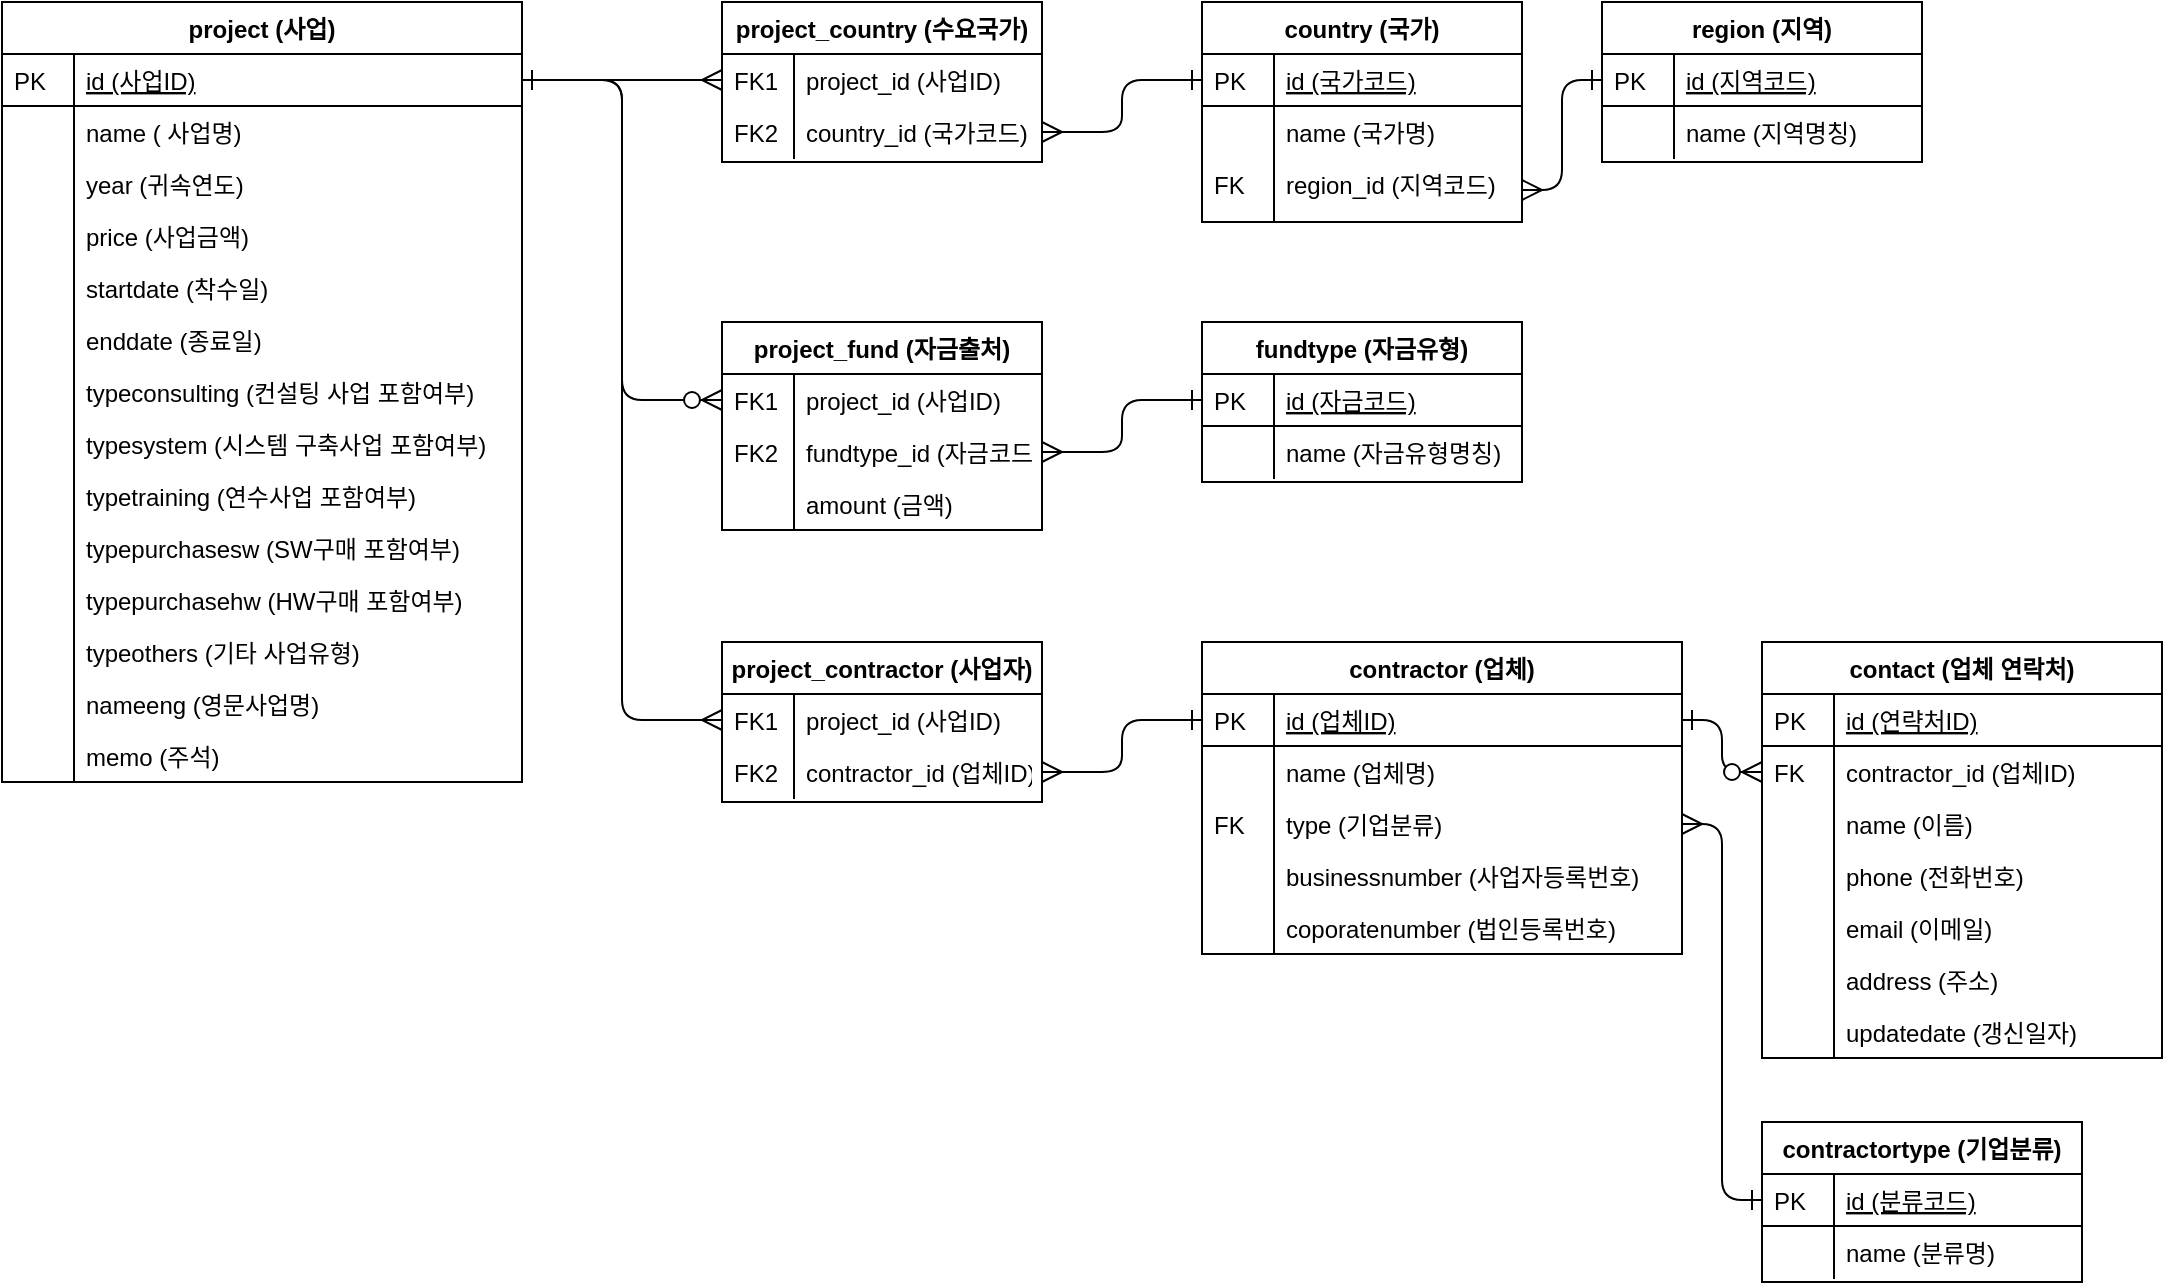 <mxfile version="13.6.6" type="device"><diagram id="C5RBs43oDa-KdzZeNtuy" name="Page-1"><mxGraphModel dx="1293" dy="802" grid="1" gridSize="10" guides="1" tooltips="1" connect="1" arrows="1" fold="1" page="1" pageScale="1" pageWidth="1169" pageHeight="827" math="0" shadow="0"><root><mxCell id="WIyWlLk6GJQsqaUBKTNV-0"/><mxCell id="WIyWlLk6GJQsqaUBKTNV-1" parent="WIyWlLk6GJQsqaUBKTNV-0"/><mxCell id="zkfFHV4jXpPFQw0GAbJ--63" value="" style="edgeStyle=orthogonalEdgeStyle;endArrow=ERmany;startArrow=ERone;shadow=0;strokeWidth=1;endSize=8;startSize=8;startFill=0;endFill=0;" parent="WIyWlLk6GJQsqaUBKTNV-1" source="zkfFHV4jXpPFQw0GAbJ--52" target="zkfFHV4jXpPFQw0GAbJ--57" edge="1"><mxGeometry width="100" height="100" relative="1" as="geometry"><mxPoint x="310" y="310" as="sourcePoint"/><mxPoint x="410" y="210" as="targetPoint"/></mxGeometry></mxCell><mxCell id="zkfFHV4jXpPFQw0GAbJ--71" value="" style="edgeStyle=orthogonalEdgeStyle;endArrow=ERmany;startArrow=ERone;shadow=0;strokeWidth=1;endSize=8;startSize=8;exitX=0;exitY=0.5;exitDx=0;exitDy=0;entryX=1;entryY=0.5;entryDx=0;entryDy=0;startFill=0;endFill=0;" parent="WIyWlLk6GJQsqaUBKTNV-1" source="zkfFHV4jXpPFQw0GAbJ--65" target="zkfFHV4jXpPFQw0GAbJ--59" edge="1"><mxGeometry width="100" height="100" relative="1" as="geometry"><mxPoint x="450" y="502" as="sourcePoint"/><mxPoint x="700" y="470" as="targetPoint"/><Array as="points"/></mxGeometry></mxCell><mxCell id="sFzoKshR8-w9YXXBHf_1-52" value="" style="edgeStyle=orthogonalEdgeStyle;endArrow=ERmany;startArrow=ERone;shadow=0;strokeWidth=1;endSize=8;startSize=8;exitX=0;exitY=0.5;exitDx=0;exitDy=0;entryX=1;entryY=0.5;entryDx=0;entryDy=0;startFill=0;endFill=0;" parent="WIyWlLk6GJQsqaUBKTNV-1" source="sFzoKshR8-w9YXXBHf_1-42" target="zkfFHV4jXpPFQw0GAbJ--69" edge="1"><mxGeometry width="100" height="100" relative="1" as="geometry"><mxPoint x="1080" y="510" as="sourcePoint"/><mxPoint x="1000" y="536" as="targetPoint"/><Array as="points"/></mxGeometry></mxCell><mxCell id="sFzoKshR8-w9YXXBHf_1-73" value="" style="edgeStyle=orthogonalEdgeStyle;endArrow=ERzeroToMany;startArrow=ERone;shadow=0;strokeWidth=1;endSize=8;startSize=8;entryX=0;entryY=0.5;entryDx=0;entryDy=0;startFill=0;" parent="WIyWlLk6GJQsqaUBKTNV-1" source="zkfFHV4jXpPFQw0GAbJ--65" target="sFzoKshR8-w9YXXBHf_1-56" edge="1"><mxGeometry width="100" height="100" relative="1" as="geometry"><mxPoint x="970" y="689" as="sourcePoint"/><mxPoint x="890" y="461" as="targetPoint"/><Array as="points"/></mxGeometry></mxCell><mxCell id="sFzoKshR8-w9YXXBHf_1-90" value="" style="edgeStyle=orthogonalEdgeStyle;endArrow=ERmany;startArrow=ERone;shadow=0;strokeWidth=1;endSize=8;startSize=8;exitX=1;exitY=0.5;exitDx=0;exitDy=0;entryX=0;entryY=0.5;entryDx=0;entryDy=0;endFill=0;startFill=0;" parent="WIyWlLk6GJQsqaUBKTNV-1" source="zkfFHV4jXpPFQw0GAbJ--52" target="sFzoKshR8-w9YXXBHf_1-75" edge="1"><mxGeometry width="100" height="100" relative="1" as="geometry"><mxPoint x="310" y="89" as="sourcePoint"/><mxPoint x="370" y="130" as="targetPoint"/></mxGeometry></mxCell><mxCell id="sFzoKshR8-w9YXXBHf_1-91" value="" style="edgeStyle=orthogonalEdgeStyle;endArrow=ERzeroToMany;startArrow=ERone;shadow=0;strokeWidth=1;endSize=8;startSize=8;exitX=1;exitY=0.5;exitDx=0;exitDy=0;entryX=0;entryY=0.5;entryDx=0;entryDy=0;startFill=0;" parent="WIyWlLk6GJQsqaUBKTNV-1" source="zkfFHV4jXpPFQw0GAbJ--52" target="sFzoKshR8-w9YXXBHf_1-80" edge="1"><mxGeometry width="100" height="100" relative="1" as="geometry"><mxPoint x="310" y="89" as="sourcePoint"/><mxPoint x="370" y="209" as="targetPoint"/></mxGeometry></mxCell><mxCell id="sFzoKshR8-w9YXXBHf_1-114" value="" style="edgeStyle=orthogonalEdgeStyle;endArrow=ERmany;startArrow=ERone;shadow=0;strokeWidth=1;endSize=8;startSize=8;exitX=0;exitY=0.5;exitDx=0;exitDy=0;entryX=1;entryY=0.5;entryDx=0;entryDy=0;startFill=0;endFill=0;" parent="WIyWlLk6GJQsqaUBKTNV-1" source="sFzoKshR8-w9YXXBHf_1-110" target="sFzoKshR8-w9YXXBHf_1-107" edge="1"><mxGeometry width="100" height="100" relative="1" as="geometry"><mxPoint x="970" y="-31" as="sourcePoint"/><mxPoint x="890" y="-259" as="targetPoint"/><Array as="points"/></mxGeometry></mxCell><mxCell id="sFzoKshR8-w9YXXBHf_1-115" value="" style="edgeStyle=orthogonalEdgeStyle;endArrow=ERmany;startArrow=ERone;shadow=0;strokeWidth=1;endSize=8;startSize=8;entryX=1;entryY=0.5;entryDx=0;entryDy=0;endFill=0;startFill=0;" parent="WIyWlLk6GJQsqaUBKTNV-1" source="sFzoKshR8-w9YXXBHf_1-93" target="sFzoKshR8-w9YXXBHf_1-77" edge="1"><mxGeometry width="100" height="100" relative="1" as="geometry"><mxPoint x="930" y="79" as="sourcePoint"/><mxPoint x="810" y="-59" as="targetPoint"/><Array as="points"/></mxGeometry></mxCell><mxCell id="sFzoKshR8-w9YXXBHf_1-116" value="" style="edgeStyle=orthogonalEdgeStyle;endArrow=ERmany;startArrow=ERone;shadow=0;strokeWidth=1;endSize=8;startSize=8;entryX=1;entryY=0.5;entryDx=0;entryDy=0;exitX=0;exitY=0.5;exitDx=0;exitDy=0;startFill=0;endFill=0;" parent="WIyWlLk6GJQsqaUBKTNV-1" source="sFzoKshR8-w9YXXBHf_1-103" target="sFzoKshR8-w9YXXBHf_1-82" edge="1"><mxGeometry width="100" height="100" relative="1" as="geometry"><mxPoint x="650" y="-111" as="sourcePoint"/><mxPoint x="570" y="-85" as="targetPoint"/><Array as="points"/></mxGeometry></mxCell><mxCell id="zkfFHV4jXpPFQw0GAbJ--51" value="project (사업)" style="swimlane;fontStyle=1;childLayout=stackLayout;horizontal=1;startSize=26;horizontalStack=0;resizeParent=1;resizeLast=0;collapsible=1;marginBottom=0;rounded=0;shadow=0;strokeWidth=1;" parent="WIyWlLk6GJQsqaUBKTNV-1" vertex="1"><mxGeometry x="40" y="40" width="260" height="390" as="geometry"><mxRectangle x="20" y="80" width="160" height="26" as="alternateBounds"/></mxGeometry></mxCell><mxCell id="zkfFHV4jXpPFQw0GAbJ--52" value="id (사업ID)" style="shape=partialRectangle;top=0;left=0;right=0;bottom=1;align=left;verticalAlign=top;fillColor=none;spacingLeft=40;spacingRight=4;overflow=hidden;rotatable=0;points=[[0,0.5],[1,0.5]];portConstraint=eastwest;dropTarget=0;rounded=0;shadow=0;strokeWidth=1;fontStyle=4" parent="zkfFHV4jXpPFQw0GAbJ--51" vertex="1"><mxGeometry y="26" width="260" height="26" as="geometry"/></mxCell><mxCell id="zkfFHV4jXpPFQw0GAbJ--53" value="PK" style="shape=partialRectangle;top=0;left=0;bottom=0;fillColor=none;align=left;verticalAlign=top;spacingLeft=4;spacingRight=4;overflow=hidden;rotatable=0;points=[];portConstraint=eastwest;part=1;" parent="zkfFHV4jXpPFQw0GAbJ--52" vertex="1" connectable="0"><mxGeometry width="36" height="26" as="geometry"/></mxCell><mxCell id="zkfFHV4jXpPFQw0GAbJ--54" value="name ( 사업명)" style="shape=partialRectangle;top=0;left=0;right=0;bottom=0;align=left;verticalAlign=top;fillColor=none;spacingLeft=40;spacingRight=4;overflow=hidden;rotatable=0;points=[[0,0.5],[1,0.5]];portConstraint=eastwest;dropTarget=0;rounded=0;shadow=0;strokeWidth=1;" parent="zkfFHV4jXpPFQw0GAbJ--51" vertex="1"><mxGeometry y="52" width="260" height="26" as="geometry"/></mxCell><mxCell id="zkfFHV4jXpPFQw0GAbJ--55" value="" style="shape=partialRectangle;top=0;left=0;bottom=0;fillColor=none;align=left;verticalAlign=top;spacingLeft=4;spacingRight=4;overflow=hidden;rotatable=0;points=[];portConstraint=eastwest;part=1;" parent="zkfFHV4jXpPFQw0GAbJ--54" vertex="1" connectable="0"><mxGeometry width="36" height="26" as="geometry"/></mxCell><mxCell id="sFzoKshR8-w9YXXBHf_1-0" value="year (귀속연도)" style="shape=partialRectangle;top=0;left=0;right=0;bottom=0;align=left;verticalAlign=top;fillColor=none;spacingLeft=40;spacingRight=4;overflow=hidden;rotatable=0;points=[[0,0.5],[1,0.5]];portConstraint=eastwest;dropTarget=0;rounded=0;shadow=0;strokeWidth=1;" parent="zkfFHV4jXpPFQw0GAbJ--51" vertex="1"><mxGeometry y="78" width="260" height="26" as="geometry"/></mxCell><mxCell id="sFzoKshR8-w9YXXBHf_1-1" value="" style="shape=partialRectangle;top=0;left=0;bottom=0;fillColor=none;align=left;verticalAlign=top;spacingLeft=4;spacingRight=4;overflow=hidden;rotatable=0;points=[];portConstraint=eastwest;part=1;" parent="sFzoKshR8-w9YXXBHf_1-0" vertex="1" connectable="0"><mxGeometry width="36" height="26" as="geometry"/></mxCell><mxCell id="sFzoKshR8-w9YXXBHf_1-10" value="price (사업금액)" style="shape=partialRectangle;top=0;left=0;right=0;bottom=0;align=left;verticalAlign=top;fillColor=none;spacingLeft=40;spacingRight=4;overflow=hidden;rotatable=0;points=[[0,0.5],[1,0.5]];portConstraint=eastwest;dropTarget=0;rounded=0;shadow=0;strokeWidth=1;" parent="zkfFHV4jXpPFQw0GAbJ--51" vertex="1"><mxGeometry y="104" width="260" height="26" as="geometry"/></mxCell><mxCell id="sFzoKshR8-w9YXXBHf_1-11" value="" style="shape=partialRectangle;top=0;left=0;bottom=0;fillColor=none;align=left;verticalAlign=top;spacingLeft=4;spacingRight=4;overflow=hidden;rotatable=0;points=[];portConstraint=eastwest;part=1;" parent="sFzoKshR8-w9YXXBHf_1-10" vertex="1" connectable="0"><mxGeometry width="36" height="26" as="geometry"/></mxCell><mxCell id="sFzoKshR8-w9YXXBHf_1-8" value="startdate (착수일)" style="shape=partialRectangle;top=0;left=0;right=0;bottom=0;align=left;verticalAlign=top;fillColor=none;spacingLeft=40;spacingRight=4;overflow=hidden;rotatable=0;points=[[0,0.5],[1,0.5]];portConstraint=eastwest;dropTarget=0;rounded=0;shadow=0;strokeWidth=1;" parent="zkfFHV4jXpPFQw0GAbJ--51" vertex="1"><mxGeometry y="130" width="260" height="26" as="geometry"/></mxCell><mxCell id="sFzoKshR8-w9YXXBHf_1-9" value="" style="shape=partialRectangle;top=0;left=0;bottom=0;fillColor=none;align=left;verticalAlign=top;spacingLeft=4;spacingRight=4;overflow=hidden;rotatable=0;points=[];portConstraint=eastwest;part=1;" parent="sFzoKshR8-w9YXXBHf_1-8" vertex="1" connectable="0"><mxGeometry width="36" height="26" as="geometry"/></mxCell><mxCell id="sFzoKshR8-w9YXXBHf_1-12" value="enddate (종료일)" style="shape=partialRectangle;top=0;left=0;right=0;bottom=0;align=left;verticalAlign=top;fillColor=none;spacingLeft=40;spacingRight=4;overflow=hidden;rotatable=0;points=[[0,0.5],[1,0.5]];portConstraint=eastwest;dropTarget=0;rounded=0;shadow=0;strokeWidth=1;" parent="zkfFHV4jXpPFQw0GAbJ--51" vertex="1"><mxGeometry y="156" width="260" height="26" as="geometry"/></mxCell><mxCell id="sFzoKshR8-w9YXXBHf_1-13" value="" style="shape=partialRectangle;top=0;left=0;bottom=0;fillColor=none;align=left;verticalAlign=top;spacingLeft=4;spacingRight=4;overflow=hidden;rotatable=0;points=[];portConstraint=eastwest;part=1;" parent="sFzoKshR8-w9YXXBHf_1-12" vertex="1" connectable="0"><mxGeometry width="36" height="26" as="geometry"/></mxCell><mxCell id="sFzoKshR8-w9YXXBHf_1-28" value="typeconsulting (컨설팅 사업 포함여부)" style="shape=partialRectangle;top=0;left=0;right=0;bottom=0;align=left;verticalAlign=top;fillColor=none;spacingLeft=40;spacingRight=4;overflow=hidden;rotatable=0;points=[[0,0.5],[1,0.5]];portConstraint=eastwest;dropTarget=0;rounded=0;shadow=0;strokeWidth=1;" parent="zkfFHV4jXpPFQw0GAbJ--51" vertex="1"><mxGeometry y="182" width="260" height="26" as="geometry"/></mxCell><mxCell id="sFzoKshR8-w9YXXBHf_1-29" value="" style="shape=partialRectangle;top=0;left=0;bottom=0;fillColor=none;align=left;verticalAlign=top;spacingLeft=4;spacingRight=4;overflow=hidden;rotatable=0;points=[];portConstraint=eastwest;part=1;" parent="sFzoKshR8-w9YXXBHf_1-28" vertex="1" connectable="0"><mxGeometry width="36" height="26" as="geometry"/></mxCell><mxCell id="sFzoKshR8-w9YXXBHf_1-26" value="typesystem (시스템 구축사업 포함여부)" style="shape=partialRectangle;top=0;left=0;right=0;bottom=0;align=left;verticalAlign=top;fillColor=none;spacingLeft=40;spacingRight=4;overflow=hidden;rotatable=0;points=[[0,0.5],[1,0.5]];portConstraint=eastwest;dropTarget=0;rounded=0;shadow=0;strokeWidth=1;" parent="zkfFHV4jXpPFQw0GAbJ--51" vertex="1"><mxGeometry y="208" width="260" height="26" as="geometry"/></mxCell><mxCell id="sFzoKshR8-w9YXXBHf_1-27" value="" style="shape=partialRectangle;top=0;left=0;bottom=0;fillColor=none;align=left;verticalAlign=top;spacingLeft=4;spacingRight=4;overflow=hidden;rotatable=0;points=[];portConstraint=eastwest;part=1;" parent="sFzoKshR8-w9YXXBHf_1-26" vertex="1" connectable="0"><mxGeometry width="36" height="26" as="geometry"/></mxCell><mxCell id="sFzoKshR8-w9YXXBHf_1-24" value="typetraining (연수사업 포함여부)" style="shape=partialRectangle;top=0;left=0;right=0;bottom=0;align=left;verticalAlign=top;fillColor=none;spacingLeft=40;spacingRight=4;overflow=hidden;rotatable=0;points=[[0,0.5],[1,0.5]];portConstraint=eastwest;dropTarget=0;rounded=0;shadow=0;strokeWidth=1;" parent="zkfFHV4jXpPFQw0GAbJ--51" vertex="1"><mxGeometry y="234" width="260" height="26" as="geometry"/></mxCell><mxCell id="sFzoKshR8-w9YXXBHf_1-25" value="" style="shape=partialRectangle;top=0;left=0;bottom=0;fillColor=none;align=left;verticalAlign=top;spacingLeft=4;spacingRight=4;overflow=hidden;rotatable=0;points=[];portConstraint=eastwest;part=1;" parent="sFzoKshR8-w9YXXBHf_1-24" vertex="1" connectable="0"><mxGeometry width="36" height="26" as="geometry"/></mxCell><mxCell id="sFzoKshR8-w9YXXBHf_1-22" value="typepurchasesw (SW구매 포함여부)&#10;" style="shape=partialRectangle;top=0;left=0;right=0;bottom=0;align=left;verticalAlign=top;fillColor=none;spacingLeft=40;spacingRight=4;overflow=hidden;rotatable=0;points=[[0,0.5],[1,0.5]];portConstraint=eastwest;dropTarget=0;rounded=0;shadow=0;strokeWidth=1;" parent="zkfFHV4jXpPFQw0GAbJ--51" vertex="1"><mxGeometry y="260" width="260" height="26" as="geometry"/></mxCell><mxCell id="sFzoKshR8-w9YXXBHf_1-23" value="" style="shape=partialRectangle;top=0;left=0;bottom=0;fillColor=none;align=left;verticalAlign=top;spacingLeft=4;spacingRight=4;overflow=hidden;rotatable=0;points=[];portConstraint=eastwest;part=1;" parent="sFzoKshR8-w9YXXBHf_1-22" vertex="1" connectable="0"><mxGeometry width="36" height="26" as="geometry"/></mxCell><mxCell id="0VieXIQZoaSgiGcps6c1-2" value="typepurchasehw (HW구매 포함여부)" style="shape=partialRectangle;top=0;left=0;right=0;bottom=0;align=left;verticalAlign=top;fillColor=none;spacingLeft=40;spacingRight=4;overflow=hidden;rotatable=0;points=[[0,0.5],[1,0.5]];portConstraint=eastwest;dropTarget=0;rounded=0;shadow=0;strokeWidth=1;" parent="zkfFHV4jXpPFQw0GAbJ--51" vertex="1"><mxGeometry y="286" width="260" height="26" as="geometry"/></mxCell><mxCell id="0VieXIQZoaSgiGcps6c1-3" value="" style="shape=partialRectangle;top=0;left=0;bottom=0;fillColor=none;align=left;verticalAlign=top;spacingLeft=4;spacingRight=4;overflow=hidden;rotatable=0;points=[];portConstraint=eastwest;part=1;" parent="0VieXIQZoaSgiGcps6c1-2" vertex="1" connectable="0"><mxGeometry width="36" height="26" as="geometry"/></mxCell><mxCell id="sFzoKshR8-w9YXXBHf_1-20" value="typeothers (기타 사업유형)" style="shape=partialRectangle;top=0;left=0;right=0;bottom=0;align=left;verticalAlign=top;fillColor=none;spacingLeft=40;spacingRight=4;overflow=hidden;rotatable=0;points=[[0,0.5],[1,0.5]];portConstraint=eastwest;dropTarget=0;rounded=0;shadow=0;strokeWidth=1;" parent="zkfFHV4jXpPFQw0GAbJ--51" vertex="1"><mxGeometry y="312" width="260" height="26" as="geometry"/></mxCell><mxCell id="sFzoKshR8-w9YXXBHf_1-21" value="" style="shape=partialRectangle;top=0;left=0;bottom=0;fillColor=none;align=left;verticalAlign=top;spacingLeft=4;spacingRight=4;overflow=hidden;rotatable=0;points=[];portConstraint=eastwest;part=1;" parent="sFzoKshR8-w9YXXBHf_1-20" vertex="1" connectable="0"><mxGeometry width="36" height="26" as="geometry"/></mxCell><mxCell id="sFzoKshR8-w9YXXBHf_1-31" value="nameeng (영문사업명)" style="shape=partialRectangle;top=0;left=0;right=0;bottom=0;align=left;verticalAlign=top;fillColor=none;spacingLeft=40;spacingRight=4;overflow=hidden;rotatable=0;points=[[0,0.5],[1,0.5]];portConstraint=eastwest;dropTarget=0;rounded=0;shadow=0;strokeWidth=1;" parent="zkfFHV4jXpPFQw0GAbJ--51" vertex="1"><mxGeometry y="338" width="260" height="26" as="geometry"/></mxCell><mxCell id="sFzoKshR8-w9YXXBHf_1-32" value="" style="shape=partialRectangle;top=0;left=0;bottom=0;fillColor=none;align=left;verticalAlign=top;spacingLeft=4;spacingRight=4;overflow=hidden;rotatable=0;points=[];portConstraint=eastwest;part=1;" parent="sFzoKshR8-w9YXXBHf_1-31" vertex="1" connectable="0"><mxGeometry width="36" height="26" as="geometry"/></mxCell><mxCell id="JxfXIfUgLM7p2g_E_Hut-0" value="memo (주석)" style="shape=partialRectangle;top=0;left=0;right=0;bottom=0;align=left;verticalAlign=top;fillColor=none;spacingLeft=40;spacingRight=4;overflow=hidden;rotatable=0;points=[[0,0.5],[1,0.5]];portConstraint=eastwest;dropTarget=0;rounded=0;shadow=0;strokeWidth=1;" parent="zkfFHV4jXpPFQw0GAbJ--51" vertex="1"><mxGeometry y="364" width="260" height="26" as="geometry"/></mxCell><mxCell id="JxfXIfUgLM7p2g_E_Hut-1" value="" style="shape=partialRectangle;top=0;left=0;bottom=0;fillColor=none;align=left;verticalAlign=top;spacingLeft=4;spacingRight=4;overflow=hidden;rotatable=0;points=[];portConstraint=eastwest;part=1;" parent="JxfXIfUgLM7p2g_E_Hut-0" vertex="1" connectable="0"><mxGeometry width="36" height="26" as="geometry"/></mxCell><mxCell id="sFzoKshR8-w9YXXBHf_1-74" value="project_country (수요국가)" style="swimlane;fontStyle=1;childLayout=stackLayout;horizontal=1;startSize=26;horizontalStack=0;resizeParent=1;resizeLast=0;collapsible=1;marginBottom=0;rounded=0;shadow=0;strokeWidth=1;" parent="WIyWlLk6GJQsqaUBKTNV-1" vertex="1"><mxGeometry x="400" y="40" width="160" height="80" as="geometry"><mxRectangle x="260" y="80" width="160" height="26" as="alternateBounds"/></mxGeometry></mxCell><mxCell id="sFzoKshR8-w9YXXBHf_1-75" value="project_id (사업ID)&#10;" style="shape=partialRectangle;top=0;left=0;right=0;bottom=1;align=left;verticalAlign=top;fillColor=none;spacingLeft=40;spacingRight=4;overflow=hidden;rotatable=0;points=[[0,0.5],[1,0.5]];portConstraint=eastwest;dropTarget=0;rounded=0;shadow=0;strokeWidth=1;fontStyle=0;strokeColor=none;" parent="sFzoKshR8-w9YXXBHf_1-74" vertex="1"><mxGeometry y="26" width="160" height="26" as="geometry"/></mxCell><mxCell id="sFzoKshR8-w9YXXBHf_1-76" value="FK1" style="shape=partialRectangle;top=0;left=0;bottom=0;fillColor=none;align=left;verticalAlign=top;spacingLeft=4;spacingRight=4;overflow=hidden;rotatable=0;points=[];portConstraint=eastwest;part=1;" parent="sFzoKshR8-w9YXXBHf_1-75" vertex="1" connectable="0"><mxGeometry width="36" height="26" as="geometry"/></mxCell><mxCell id="sFzoKshR8-w9YXXBHf_1-77" value="country_id (국가코드)" style="shape=partialRectangle;top=0;left=0;right=0;bottom=0;align=left;verticalAlign=top;fillColor=none;spacingLeft=40;spacingRight=4;overflow=hidden;rotatable=0;points=[[0,0.5],[1,0.5]];portConstraint=eastwest;dropTarget=0;rounded=0;shadow=0;strokeWidth=1;" parent="sFzoKshR8-w9YXXBHf_1-74" vertex="1"><mxGeometry y="52" width="160" height="26" as="geometry"/></mxCell><mxCell id="sFzoKshR8-w9YXXBHf_1-78" value="FK2" style="shape=partialRectangle;top=0;left=0;bottom=0;fillColor=none;align=left;verticalAlign=top;spacingLeft=4;spacingRight=4;overflow=hidden;rotatable=0;points=[];portConstraint=eastwest;part=1;" parent="sFzoKshR8-w9YXXBHf_1-77" vertex="1" connectable="0"><mxGeometry width="36" height="26" as="geometry"/></mxCell><mxCell id="sFzoKshR8-w9YXXBHf_1-92" value="country (국가)" style="swimlane;fontStyle=1;childLayout=stackLayout;horizontal=1;startSize=26;horizontalStack=0;resizeParent=1;resizeLast=0;collapsible=1;marginBottom=0;rounded=0;shadow=0;strokeWidth=1;" parent="WIyWlLk6GJQsqaUBKTNV-1" vertex="1"><mxGeometry x="640" y="40" width="160" height="110" as="geometry"><mxRectangle x="260" y="270" width="160" height="26" as="alternateBounds"/></mxGeometry></mxCell><mxCell id="sFzoKshR8-w9YXXBHf_1-93" value="id (국가코드)" style="shape=partialRectangle;top=0;left=0;right=0;bottom=1;align=left;verticalAlign=top;fillColor=none;spacingLeft=40;spacingRight=4;overflow=hidden;rotatable=0;points=[[0,0.5],[1,0.5]];portConstraint=eastwest;dropTarget=0;rounded=0;shadow=0;strokeWidth=1;fontStyle=4" parent="sFzoKshR8-w9YXXBHf_1-92" vertex="1"><mxGeometry y="26" width="160" height="26" as="geometry"/></mxCell><mxCell id="sFzoKshR8-w9YXXBHf_1-94" value="PK" style="shape=partialRectangle;top=0;left=0;bottom=0;fillColor=none;align=left;verticalAlign=top;spacingLeft=4;spacingRight=4;overflow=hidden;rotatable=0;points=[];portConstraint=eastwest;part=1;" parent="sFzoKshR8-w9YXXBHf_1-93" vertex="1" connectable="0"><mxGeometry width="36" height="26" as="geometry"/></mxCell><mxCell id="sFzoKshR8-w9YXXBHf_1-95" value="name (국가명)" style="shape=partialRectangle;top=0;left=0;right=0;bottom=0;align=left;verticalAlign=top;fillColor=none;spacingLeft=40;spacingRight=4;overflow=hidden;rotatable=0;points=[[0,0.5],[1,0.5]];portConstraint=eastwest;dropTarget=0;rounded=0;shadow=0;strokeWidth=1;" parent="sFzoKshR8-w9YXXBHf_1-92" vertex="1"><mxGeometry y="52" width="160" height="26" as="geometry"/></mxCell><mxCell id="sFzoKshR8-w9YXXBHf_1-96" value="" style="shape=partialRectangle;top=0;left=0;bottom=0;fillColor=none;align=left;verticalAlign=top;spacingLeft=4;spacingRight=4;overflow=hidden;rotatable=0;points=[];portConstraint=eastwest;part=1;" parent="sFzoKshR8-w9YXXBHf_1-95" vertex="1" connectable="0"><mxGeometry width="36" height="26" as="geometry"/></mxCell><mxCell id="sFzoKshR8-w9YXXBHf_1-107" value="region_id (지역코드)" style="shape=partialRectangle;top=0;left=0;right=0;bottom=0;align=left;verticalAlign=top;fillColor=none;spacingLeft=40;spacingRight=4;overflow=hidden;rotatable=0;points=[[0,0.5],[1,0.5]];portConstraint=eastwest;dropTarget=0;rounded=0;shadow=0;strokeWidth=1;" parent="sFzoKshR8-w9YXXBHf_1-92" vertex="1"><mxGeometry y="78" width="160" height="32" as="geometry"/></mxCell><mxCell id="sFzoKshR8-w9YXXBHf_1-108" value="FK" style="shape=partialRectangle;top=0;left=0;bottom=0;fillColor=none;align=left;verticalAlign=top;spacingLeft=4;spacingRight=4;overflow=hidden;rotatable=0;points=[];portConstraint=eastwest;part=1;" parent="sFzoKshR8-w9YXXBHf_1-107" vertex="1" connectable="0"><mxGeometry width="36" height="32" as="geometry"/></mxCell><mxCell id="sFzoKshR8-w9YXXBHf_1-109" value="region (지역)" style="swimlane;fontStyle=1;childLayout=stackLayout;horizontal=1;startSize=26;horizontalStack=0;resizeParent=1;resizeLast=0;collapsible=1;marginBottom=0;rounded=0;shadow=0;strokeWidth=1;" parent="WIyWlLk6GJQsqaUBKTNV-1" vertex="1"><mxGeometry x="840" y="40" width="160" height="80" as="geometry"><mxRectangle x="260" y="270" width="160" height="26" as="alternateBounds"/></mxGeometry></mxCell><mxCell id="sFzoKshR8-w9YXXBHf_1-110" value="id (지역코드)" style="shape=partialRectangle;top=0;left=0;right=0;bottom=1;align=left;verticalAlign=top;fillColor=none;spacingLeft=40;spacingRight=4;overflow=hidden;rotatable=0;points=[[0,0.5],[1,0.5]];portConstraint=eastwest;dropTarget=0;rounded=0;shadow=0;strokeWidth=1;fontStyle=4" parent="sFzoKshR8-w9YXXBHf_1-109" vertex="1"><mxGeometry y="26" width="160" height="26" as="geometry"/></mxCell><mxCell id="sFzoKshR8-w9YXXBHf_1-111" value="PK" style="shape=partialRectangle;top=0;left=0;bottom=0;fillColor=none;align=left;verticalAlign=top;spacingLeft=4;spacingRight=4;overflow=hidden;rotatable=0;points=[];portConstraint=eastwest;part=1;" parent="sFzoKshR8-w9YXXBHf_1-110" vertex="1" connectable="0"><mxGeometry width="36" height="26" as="geometry"/></mxCell><mxCell id="sFzoKshR8-w9YXXBHf_1-112" value="name (지역명칭)" style="shape=partialRectangle;top=0;left=0;right=0;bottom=0;align=left;verticalAlign=top;fillColor=none;spacingLeft=40;spacingRight=4;overflow=hidden;rotatable=0;points=[[0,0.5],[1,0.5]];portConstraint=eastwest;dropTarget=0;rounded=0;shadow=0;strokeWidth=1;" parent="sFzoKshR8-w9YXXBHf_1-109" vertex="1"><mxGeometry y="52" width="160" height="26" as="geometry"/></mxCell><mxCell id="sFzoKshR8-w9YXXBHf_1-113" value="" style="shape=partialRectangle;top=0;left=0;bottom=0;fillColor=none;align=left;verticalAlign=top;spacingLeft=4;spacingRight=4;overflow=hidden;rotatable=0;points=[];portConstraint=eastwest;part=1;" parent="sFzoKshR8-w9YXXBHf_1-112" vertex="1" connectable="0"><mxGeometry width="36" height="26" as="geometry"/></mxCell><mxCell id="sFzoKshR8-w9YXXBHf_1-79" value="project_fund (자금출처)" style="swimlane;fontStyle=1;childLayout=stackLayout;horizontal=1;startSize=26;horizontalStack=0;resizeParent=1;resizeLast=0;collapsible=1;marginBottom=0;rounded=0;shadow=0;strokeWidth=1;" parent="WIyWlLk6GJQsqaUBKTNV-1" vertex="1"><mxGeometry x="400" y="200" width="160" height="104" as="geometry"><mxRectangle x="260" y="80" width="160" height="26" as="alternateBounds"/></mxGeometry></mxCell><mxCell id="sFzoKshR8-w9YXXBHf_1-80" value="project_id (사업ID)&#10;" style="shape=partialRectangle;top=0;left=0;right=0;bottom=1;align=left;verticalAlign=top;fillColor=none;spacingLeft=40;spacingRight=4;overflow=hidden;rotatable=0;points=[[0,0.5],[1,0.5]];portConstraint=eastwest;dropTarget=0;rounded=0;shadow=0;strokeWidth=1;fontStyle=0;strokeColor=none;" parent="sFzoKshR8-w9YXXBHf_1-79" vertex="1"><mxGeometry y="26" width="160" height="26" as="geometry"/></mxCell><mxCell id="sFzoKshR8-w9YXXBHf_1-81" value="FK1" style="shape=partialRectangle;top=0;left=0;bottom=0;fillColor=none;align=left;verticalAlign=top;spacingLeft=4;spacingRight=4;overflow=hidden;rotatable=0;points=[];portConstraint=eastwest;part=1;" parent="sFzoKshR8-w9YXXBHf_1-80" vertex="1" connectable="0"><mxGeometry width="36" height="26" as="geometry"/></mxCell><mxCell id="sFzoKshR8-w9YXXBHf_1-82" value="fundtype_id (자금코드)&#10;" style="shape=partialRectangle;top=0;left=0;right=0;bottom=0;align=left;verticalAlign=top;fillColor=none;spacingLeft=40;spacingRight=4;overflow=hidden;rotatable=0;points=[[0,0.5],[1,0.5]];portConstraint=eastwest;dropTarget=0;rounded=0;shadow=0;strokeWidth=1;strokeColor=none;" parent="sFzoKshR8-w9YXXBHf_1-79" vertex="1"><mxGeometry y="52" width="160" height="26" as="geometry"/></mxCell><mxCell id="sFzoKshR8-w9YXXBHf_1-83" value="FK2" style="shape=partialRectangle;top=0;left=0;bottom=0;fillColor=none;align=left;verticalAlign=top;spacingLeft=4;spacingRight=4;overflow=hidden;rotatable=0;points=[];portConstraint=eastwest;part=1;" parent="sFzoKshR8-w9YXXBHf_1-82" vertex="1" connectable="0"><mxGeometry width="36" height="26" as="geometry"/></mxCell><mxCell id="sFzoKshR8-w9YXXBHf_1-86" value="amount (금액)" style="shape=partialRectangle;top=0;left=0;right=0;bottom=0;align=left;verticalAlign=top;fillColor=none;spacingLeft=40;spacingRight=4;overflow=hidden;rotatable=0;points=[[0,0.5],[1,0.5]];portConstraint=eastwest;dropTarget=0;rounded=0;shadow=0;strokeWidth=1;" parent="sFzoKshR8-w9YXXBHf_1-79" vertex="1"><mxGeometry y="78" width="160" height="26" as="geometry"/></mxCell><mxCell id="sFzoKshR8-w9YXXBHf_1-87" value="" style="shape=partialRectangle;top=0;left=0;bottom=0;fillColor=none;align=left;verticalAlign=top;spacingLeft=4;spacingRight=4;overflow=hidden;rotatable=0;points=[];portConstraint=eastwest;part=1;" parent="sFzoKshR8-w9YXXBHf_1-86" vertex="1" connectable="0"><mxGeometry width="36" height="26" as="geometry"/></mxCell><mxCell id="sFzoKshR8-w9YXXBHf_1-102" value="fundtype (자금유형)" style="swimlane;fontStyle=1;childLayout=stackLayout;horizontal=1;startSize=26;horizontalStack=0;resizeParent=1;resizeLast=0;collapsible=1;marginBottom=0;rounded=0;shadow=0;strokeWidth=1;" parent="WIyWlLk6GJQsqaUBKTNV-1" vertex="1"><mxGeometry x="640" y="200" width="160" height="80" as="geometry"><mxRectangle x="260" y="270" width="160" height="26" as="alternateBounds"/></mxGeometry></mxCell><mxCell id="sFzoKshR8-w9YXXBHf_1-103" value="id (자금코드)" style="shape=partialRectangle;top=0;left=0;right=0;bottom=1;align=left;verticalAlign=top;fillColor=none;spacingLeft=40;spacingRight=4;overflow=hidden;rotatable=0;points=[[0,0.5],[1,0.5]];portConstraint=eastwest;dropTarget=0;rounded=0;shadow=0;strokeWidth=1;fontStyle=4" parent="sFzoKshR8-w9YXXBHf_1-102" vertex="1"><mxGeometry y="26" width="160" height="26" as="geometry"/></mxCell><mxCell id="sFzoKshR8-w9YXXBHf_1-104" value="PK" style="shape=partialRectangle;top=0;left=0;bottom=0;fillColor=none;align=left;verticalAlign=top;spacingLeft=4;spacingRight=4;overflow=hidden;rotatable=0;points=[];portConstraint=eastwest;part=1;" parent="sFzoKshR8-w9YXXBHf_1-103" vertex="1" connectable="0"><mxGeometry width="36" height="26" as="geometry"/></mxCell><mxCell id="sFzoKshR8-w9YXXBHf_1-105" value="name (자금유형명칭)" style="shape=partialRectangle;top=0;left=0;right=0;bottom=0;align=left;verticalAlign=top;fillColor=none;spacingLeft=40;spacingRight=4;overflow=hidden;rotatable=0;points=[[0,0.5],[1,0.5]];portConstraint=eastwest;dropTarget=0;rounded=0;shadow=0;strokeWidth=1;" parent="sFzoKshR8-w9YXXBHf_1-102" vertex="1"><mxGeometry y="52" width="160" height="26" as="geometry"/></mxCell><mxCell id="sFzoKshR8-w9YXXBHf_1-106" value="" style="shape=partialRectangle;top=0;left=0;bottom=0;fillColor=none;align=left;verticalAlign=top;spacingLeft=4;spacingRight=4;overflow=hidden;rotatable=0;points=[];portConstraint=eastwest;part=1;" parent="sFzoKshR8-w9YXXBHf_1-105" vertex="1" connectable="0"><mxGeometry width="36" height="26" as="geometry"/></mxCell><mxCell id="zkfFHV4jXpPFQw0GAbJ--64" value="contractor (업체)" style="swimlane;fontStyle=1;childLayout=stackLayout;horizontal=1;startSize=26;horizontalStack=0;resizeParent=1;resizeLast=0;collapsible=1;marginBottom=0;rounded=0;shadow=0;strokeWidth=1;" parent="WIyWlLk6GJQsqaUBKTNV-1" vertex="1"><mxGeometry x="640" y="360" width="240" height="156" as="geometry"><mxRectangle x="260" y="270" width="160" height="26" as="alternateBounds"/></mxGeometry></mxCell><mxCell id="zkfFHV4jXpPFQw0GAbJ--65" value="id (업체ID)" style="shape=partialRectangle;top=0;left=0;right=0;bottom=1;align=left;verticalAlign=top;fillColor=none;spacingLeft=40;spacingRight=4;overflow=hidden;rotatable=0;points=[[0,0.5],[1,0.5]];portConstraint=eastwest;dropTarget=0;rounded=0;shadow=0;strokeWidth=1;fontStyle=4" parent="zkfFHV4jXpPFQw0GAbJ--64" vertex="1"><mxGeometry y="26" width="240" height="26" as="geometry"/></mxCell><mxCell id="zkfFHV4jXpPFQw0GAbJ--66" value="PK" style="shape=partialRectangle;top=0;left=0;bottom=0;fillColor=none;align=left;verticalAlign=top;spacingLeft=4;spacingRight=4;overflow=hidden;rotatable=0;points=[];portConstraint=eastwest;part=1;" parent="zkfFHV4jXpPFQw0GAbJ--65" vertex="1" connectable="0"><mxGeometry width="36" height="26" as="geometry"/></mxCell><mxCell id="zkfFHV4jXpPFQw0GAbJ--67" value="name (업체명)" style="shape=partialRectangle;top=0;left=0;right=0;bottom=0;align=left;verticalAlign=top;fillColor=none;spacingLeft=40;spacingRight=4;overflow=hidden;rotatable=0;points=[[0,0.5],[1,0.5]];portConstraint=eastwest;dropTarget=0;rounded=0;shadow=0;strokeWidth=1;" parent="zkfFHV4jXpPFQw0GAbJ--64" vertex="1"><mxGeometry y="52" width="240" height="26" as="geometry"/></mxCell><mxCell id="zkfFHV4jXpPFQw0GAbJ--68" value="" style="shape=partialRectangle;top=0;left=0;bottom=0;fillColor=none;align=left;verticalAlign=top;spacingLeft=4;spacingRight=4;overflow=hidden;rotatable=0;points=[];portConstraint=eastwest;part=1;" parent="zkfFHV4jXpPFQw0GAbJ--67" vertex="1" connectable="0"><mxGeometry width="36" height="26" as="geometry"/></mxCell><mxCell id="zkfFHV4jXpPFQw0GAbJ--69" value="type (기업분류)" style="shape=partialRectangle;top=0;left=0;right=0;bottom=0;align=left;verticalAlign=top;fillColor=none;spacingLeft=40;spacingRight=4;overflow=hidden;rotatable=0;points=[[0,0.5],[1,0.5]];portConstraint=eastwest;dropTarget=0;rounded=0;shadow=0;strokeWidth=1;" parent="zkfFHV4jXpPFQw0GAbJ--64" vertex="1"><mxGeometry y="78" width="240" height="26" as="geometry"/></mxCell><mxCell id="zkfFHV4jXpPFQw0GAbJ--70" value="FK" style="shape=partialRectangle;top=0;left=0;bottom=0;fillColor=none;align=left;verticalAlign=top;spacingLeft=4;spacingRight=4;overflow=hidden;rotatable=0;points=[];portConstraint=eastwest;part=1;" parent="zkfFHV4jXpPFQw0GAbJ--69" vertex="1" connectable="0"><mxGeometry width="36" height="26" as="geometry"/></mxCell><mxCell id="sFzoKshR8-w9YXXBHf_1-35" value="businessnumber (사업자등록번호)" style="shape=partialRectangle;top=0;left=0;right=0;bottom=0;align=left;verticalAlign=top;fillColor=none;spacingLeft=40;spacingRight=4;overflow=hidden;rotatable=0;points=[[0,0.5],[1,0.5]];portConstraint=eastwest;dropTarget=0;rounded=0;shadow=0;strokeWidth=1;" parent="zkfFHV4jXpPFQw0GAbJ--64" vertex="1"><mxGeometry y="104" width="240" height="26" as="geometry"/></mxCell><mxCell id="sFzoKshR8-w9YXXBHf_1-36" value="" style="shape=partialRectangle;top=0;left=0;bottom=0;fillColor=none;align=left;verticalAlign=top;spacingLeft=4;spacingRight=4;overflow=hidden;rotatable=0;points=[];portConstraint=eastwest;part=1;" parent="sFzoKshR8-w9YXXBHf_1-35" vertex="1" connectable="0"><mxGeometry width="36" height="26" as="geometry"/></mxCell><mxCell id="sFzoKshR8-w9YXXBHf_1-37" value="coporatenumber (법인등록번호)&#10;" style="shape=partialRectangle;top=0;left=0;right=0;bottom=0;align=left;verticalAlign=top;fillColor=none;spacingLeft=40;spacingRight=4;overflow=hidden;rotatable=0;points=[[0,0.5],[1,0.5]];portConstraint=eastwest;dropTarget=0;rounded=0;shadow=0;strokeWidth=1;" parent="zkfFHV4jXpPFQw0GAbJ--64" vertex="1"><mxGeometry y="130" width="240" height="26" as="geometry"/></mxCell><mxCell id="sFzoKshR8-w9YXXBHf_1-38" value="" style="shape=partialRectangle;top=0;left=0;bottom=0;fillColor=none;align=left;verticalAlign=top;spacingLeft=4;spacingRight=4;overflow=hidden;rotatable=0;points=[];portConstraint=eastwest;part=1;" parent="sFzoKshR8-w9YXXBHf_1-37" vertex="1" connectable="0"><mxGeometry width="36" height="26" as="geometry"/></mxCell><mxCell id="zkfFHV4jXpPFQw0GAbJ--56" value="project_contractor (사업자)" style="swimlane;fontStyle=1;childLayout=stackLayout;horizontal=1;startSize=26;horizontalStack=0;resizeParent=1;resizeLast=0;collapsible=1;marginBottom=0;rounded=0;shadow=0;strokeWidth=1;" parent="WIyWlLk6GJQsqaUBKTNV-1" vertex="1"><mxGeometry x="400" y="360" width="160" height="80" as="geometry"><mxRectangle x="260" y="80" width="160" height="26" as="alternateBounds"/></mxGeometry></mxCell><mxCell id="zkfFHV4jXpPFQw0GAbJ--57" value="project_id (사업ID)&#10;" style="shape=partialRectangle;top=0;left=0;right=0;bottom=1;align=left;verticalAlign=top;fillColor=none;spacingLeft=40;spacingRight=4;overflow=hidden;rotatable=0;points=[[0,0.5],[1,0.5]];portConstraint=eastwest;dropTarget=0;rounded=0;shadow=0;strokeWidth=1;fontStyle=0;strokeColor=none;" parent="zkfFHV4jXpPFQw0GAbJ--56" vertex="1"><mxGeometry y="26" width="160" height="26" as="geometry"/></mxCell><mxCell id="zkfFHV4jXpPFQw0GAbJ--58" value="FK1" style="shape=partialRectangle;top=0;left=0;bottom=0;fillColor=none;align=left;verticalAlign=top;spacingLeft=4;spacingRight=4;overflow=hidden;rotatable=0;points=[];portConstraint=eastwest;part=1;" parent="zkfFHV4jXpPFQw0GAbJ--57" vertex="1" connectable="0"><mxGeometry width="36" height="26" as="geometry"/></mxCell><mxCell id="zkfFHV4jXpPFQw0GAbJ--59" value="contractor_id (업체ID)&#10;" style="shape=partialRectangle;top=0;left=0;right=0;bottom=0;align=left;verticalAlign=top;fillColor=none;spacingLeft=40;spacingRight=4;overflow=hidden;rotatable=0;points=[[0,0.5],[1,0.5]];portConstraint=eastwest;dropTarget=0;rounded=0;shadow=0;strokeWidth=1;" parent="zkfFHV4jXpPFQw0GAbJ--56" vertex="1"><mxGeometry y="52" width="160" height="26" as="geometry"/></mxCell><mxCell id="zkfFHV4jXpPFQw0GAbJ--60" value="FK2" style="shape=partialRectangle;top=0;left=0;bottom=0;fillColor=none;align=left;verticalAlign=top;spacingLeft=4;spacingRight=4;overflow=hidden;rotatable=0;points=[];portConstraint=eastwest;part=1;" parent="zkfFHV4jXpPFQw0GAbJ--59" vertex="1" connectable="0"><mxGeometry width="36" height="26" as="geometry"/></mxCell><mxCell id="sFzoKshR8-w9YXXBHf_1-53" value="contact (업체 연락처)" style="swimlane;fontStyle=1;childLayout=stackLayout;horizontal=1;startSize=26;horizontalStack=0;resizeParent=1;resizeLast=0;collapsible=1;marginBottom=0;rounded=0;shadow=0;strokeWidth=1;" parent="WIyWlLk6GJQsqaUBKTNV-1" vertex="1"><mxGeometry x="920" y="360" width="200" height="208" as="geometry"><mxRectangle x="260" y="270" width="160" height="26" as="alternateBounds"/></mxGeometry></mxCell><mxCell id="sFzoKshR8-w9YXXBHf_1-54" value="id (연략처ID)" style="shape=partialRectangle;top=0;left=0;right=0;bottom=1;align=left;verticalAlign=top;fillColor=none;spacingLeft=40;spacingRight=4;overflow=hidden;rotatable=0;points=[[0,0.5],[1,0.5]];portConstraint=eastwest;dropTarget=0;rounded=0;shadow=0;strokeWidth=1;fontStyle=4" parent="sFzoKshR8-w9YXXBHf_1-53" vertex="1"><mxGeometry y="26" width="200" height="26" as="geometry"/></mxCell><mxCell id="sFzoKshR8-w9YXXBHf_1-55" value="PK" style="shape=partialRectangle;top=0;left=0;bottom=0;fillColor=none;align=left;verticalAlign=top;spacingLeft=4;spacingRight=4;overflow=hidden;rotatable=0;points=[];portConstraint=eastwest;part=1;" parent="sFzoKshR8-w9YXXBHf_1-54" vertex="1" connectable="0"><mxGeometry width="36" height="26" as="geometry"/></mxCell><mxCell id="sFzoKshR8-w9YXXBHf_1-56" value="contractor_id (업체ID)" style="shape=partialRectangle;top=0;left=0;right=0;bottom=0;align=left;verticalAlign=top;fillColor=none;spacingLeft=40;spacingRight=4;overflow=hidden;rotatable=0;points=[[0,0.5],[1,0.5]];portConstraint=eastwest;dropTarget=0;rounded=0;shadow=0;strokeWidth=1;" parent="sFzoKshR8-w9YXXBHf_1-53" vertex="1"><mxGeometry y="52" width="200" height="26" as="geometry"/></mxCell><mxCell id="sFzoKshR8-w9YXXBHf_1-57" value="FK" style="shape=partialRectangle;top=0;left=0;bottom=0;fillColor=none;align=left;verticalAlign=top;spacingLeft=4;spacingRight=4;overflow=hidden;rotatable=0;points=[];portConstraint=eastwest;part=1;" parent="sFzoKshR8-w9YXXBHf_1-56" vertex="1" connectable="0"><mxGeometry width="36" height="26" as="geometry"/></mxCell><mxCell id="sFzoKshR8-w9YXXBHf_1-58" value="name (이름)" style="shape=partialRectangle;top=0;left=0;right=0;bottom=0;align=left;verticalAlign=top;fillColor=none;spacingLeft=40;spacingRight=4;overflow=hidden;rotatable=0;points=[[0,0.5],[1,0.5]];portConstraint=eastwest;dropTarget=0;rounded=0;shadow=0;strokeWidth=1;" parent="sFzoKshR8-w9YXXBHf_1-53" vertex="1"><mxGeometry y="78" width="200" height="26" as="geometry"/></mxCell><mxCell id="sFzoKshR8-w9YXXBHf_1-59" value="" style="shape=partialRectangle;top=0;left=0;bottom=0;fillColor=none;align=left;verticalAlign=top;spacingLeft=4;spacingRight=4;overflow=hidden;rotatable=0;points=[];portConstraint=eastwest;part=1;" parent="sFzoKshR8-w9YXXBHf_1-58" vertex="1" connectable="0"><mxGeometry width="36" height="26" as="geometry"/></mxCell><mxCell id="sFzoKshR8-w9YXXBHf_1-60" value="phone (전화번호)" style="shape=partialRectangle;top=0;left=0;right=0;bottom=0;align=left;verticalAlign=top;fillColor=none;spacingLeft=40;spacingRight=4;overflow=hidden;rotatable=0;points=[[0,0.5],[1,0.5]];portConstraint=eastwest;dropTarget=0;rounded=0;shadow=0;strokeWidth=1;" parent="sFzoKshR8-w9YXXBHf_1-53" vertex="1"><mxGeometry y="104" width="200" height="26" as="geometry"/></mxCell><mxCell id="sFzoKshR8-w9YXXBHf_1-61" value="" style="shape=partialRectangle;top=0;left=0;bottom=0;fillColor=none;align=left;verticalAlign=top;spacingLeft=4;spacingRight=4;overflow=hidden;rotatable=0;points=[];portConstraint=eastwest;part=1;" parent="sFzoKshR8-w9YXXBHf_1-60" vertex="1" connectable="0"><mxGeometry width="36" height="26" as="geometry"/></mxCell><mxCell id="sFzoKshR8-w9YXXBHf_1-62" value="email (이메일)" style="shape=partialRectangle;top=0;left=0;right=0;bottom=0;align=left;verticalAlign=top;fillColor=none;spacingLeft=40;spacingRight=4;overflow=hidden;rotatable=0;points=[[0,0.5],[1,0.5]];portConstraint=eastwest;dropTarget=0;rounded=0;shadow=0;strokeWidth=1;" parent="sFzoKshR8-w9YXXBHf_1-53" vertex="1"><mxGeometry y="130" width="200" height="26" as="geometry"/></mxCell><mxCell id="sFzoKshR8-w9YXXBHf_1-63" value="" style="shape=partialRectangle;top=0;left=0;bottom=0;fillColor=none;align=left;verticalAlign=top;spacingLeft=4;spacingRight=4;overflow=hidden;rotatable=0;points=[];portConstraint=eastwest;part=1;" parent="sFzoKshR8-w9YXXBHf_1-62" vertex="1" connectable="0"><mxGeometry width="36" height="26" as="geometry"/></mxCell><mxCell id="sFzoKshR8-w9YXXBHf_1-64" value="address (주소)" style="shape=partialRectangle;top=0;left=0;right=0;bottom=0;align=left;verticalAlign=top;fillColor=none;spacingLeft=40;spacingRight=4;overflow=hidden;rotatable=0;points=[[0,0.5],[1,0.5]];portConstraint=eastwest;dropTarget=0;rounded=0;shadow=0;strokeWidth=1;" parent="sFzoKshR8-w9YXXBHf_1-53" vertex="1"><mxGeometry y="156" width="200" height="26" as="geometry"/></mxCell><mxCell id="sFzoKshR8-w9YXXBHf_1-65" value="" style="shape=partialRectangle;top=0;left=0;bottom=0;fillColor=none;align=left;verticalAlign=top;spacingLeft=4;spacingRight=4;overflow=hidden;rotatable=0;points=[];portConstraint=eastwest;part=1;" parent="sFzoKshR8-w9YXXBHf_1-64" vertex="1" connectable="0"><mxGeometry width="36" height="26" as="geometry"/></mxCell><mxCell id="sFzoKshR8-w9YXXBHf_1-66" value="updatedate (갱신일자)" style="shape=partialRectangle;top=0;left=0;right=0;bottom=0;align=left;verticalAlign=top;fillColor=none;spacingLeft=40;spacingRight=4;overflow=hidden;rotatable=0;points=[[0,0.5],[1,0.5]];portConstraint=eastwest;dropTarget=0;rounded=0;shadow=0;strokeWidth=1;" parent="sFzoKshR8-w9YXXBHf_1-53" vertex="1"><mxGeometry y="182" width="200" height="26" as="geometry"/></mxCell><mxCell id="sFzoKshR8-w9YXXBHf_1-67" value="" style="shape=partialRectangle;top=0;left=0;bottom=0;fillColor=none;align=left;verticalAlign=top;spacingLeft=4;spacingRight=4;overflow=hidden;rotatable=0;points=[];portConstraint=eastwest;part=1;" parent="sFzoKshR8-w9YXXBHf_1-66" vertex="1" connectable="0"><mxGeometry width="36" height="26" as="geometry"/></mxCell><mxCell id="sFzoKshR8-w9YXXBHf_1-41" value="contractortype (기업분류)" style="swimlane;fontStyle=1;childLayout=stackLayout;horizontal=1;startSize=26;horizontalStack=0;resizeParent=1;resizeLast=0;collapsible=1;marginBottom=0;rounded=0;shadow=0;strokeWidth=1;" parent="WIyWlLk6GJQsqaUBKTNV-1" vertex="1"><mxGeometry x="920" y="600" width="160" height="80" as="geometry"><mxRectangle x="260" y="270" width="160" height="26" as="alternateBounds"/></mxGeometry></mxCell><mxCell id="sFzoKshR8-w9YXXBHf_1-42" value="id (분류코드)" style="shape=partialRectangle;top=0;left=0;right=0;bottom=1;align=left;verticalAlign=top;fillColor=none;spacingLeft=40;spacingRight=4;overflow=hidden;rotatable=0;points=[[0,0.5],[1,0.5]];portConstraint=eastwest;dropTarget=0;rounded=0;shadow=0;strokeWidth=1;fontStyle=4" parent="sFzoKshR8-w9YXXBHf_1-41" vertex="1"><mxGeometry y="26" width="160" height="26" as="geometry"/></mxCell><mxCell id="sFzoKshR8-w9YXXBHf_1-43" value="PK" style="shape=partialRectangle;top=0;left=0;bottom=0;fillColor=none;align=left;verticalAlign=top;spacingLeft=4;spacingRight=4;overflow=hidden;rotatable=0;points=[];portConstraint=eastwest;part=1;" parent="sFzoKshR8-w9YXXBHf_1-42" vertex="1" connectable="0"><mxGeometry width="36" height="26" as="geometry"/></mxCell><mxCell id="sFzoKshR8-w9YXXBHf_1-44" value="name (분류명)" style="shape=partialRectangle;top=0;left=0;right=0;bottom=0;align=left;verticalAlign=top;fillColor=none;spacingLeft=40;spacingRight=4;overflow=hidden;rotatable=0;points=[[0,0.5],[1,0.5]];portConstraint=eastwest;dropTarget=0;rounded=0;shadow=0;strokeWidth=1;" parent="sFzoKshR8-w9YXXBHf_1-41" vertex="1"><mxGeometry y="52" width="160" height="26" as="geometry"/></mxCell><mxCell id="sFzoKshR8-w9YXXBHf_1-45" value="" style="shape=partialRectangle;top=0;left=0;bottom=0;fillColor=none;align=left;verticalAlign=top;spacingLeft=4;spacingRight=4;overflow=hidden;rotatable=0;points=[];portConstraint=eastwest;part=1;" parent="sFzoKshR8-w9YXXBHf_1-44" vertex="1" connectable="0"><mxGeometry width="36" height="26" as="geometry"/></mxCell></root></mxGraphModel></diagram></mxfile>